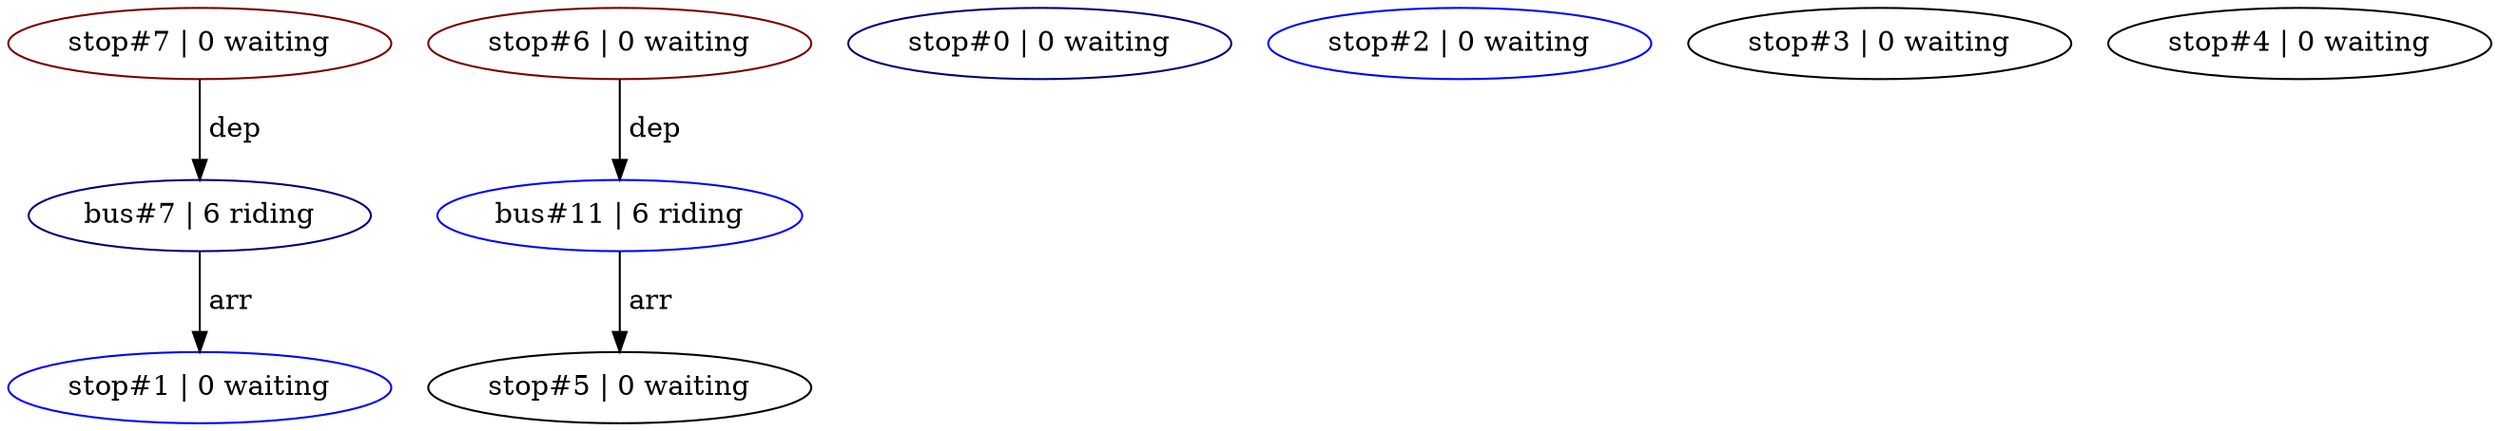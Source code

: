 digraph G
{
  bus7 [ label="bus#7 | 6 riding", color="#000077"];
  bus11 [ label="bus#11 | 6 riding", color="#0000FF"];

  stop0 [ label="stop#0 | 0 waiting", color="#000077"];
  stop1 [ label="stop#1 | 0 waiting", color="#0000FF"];
  stop2 [ label="stop#2 | 0 waiting", color="#0000FF"];
  stop3 [ label="stop#3 | 0 waiting", color="#000000"];
  stop4 [ label="stop#4 | 0 waiting", color="#000000"];
  stop5 [ label="stop#5 | 0 waiting", color="#000000"];
  stop6 [ label="stop#6 | 0 waiting", color="#770000"];
  stop7 [ label="stop#7 | 0 waiting", color="#770000"];

  stop7 -> bus7 [ label=" dep" ];
  bus7 -> stop1 [ label=" arr" ];
  stop6 -> bus11 [ label=" dep" ];
  bus11 -> stop5 [ label=" arr" ];
}
